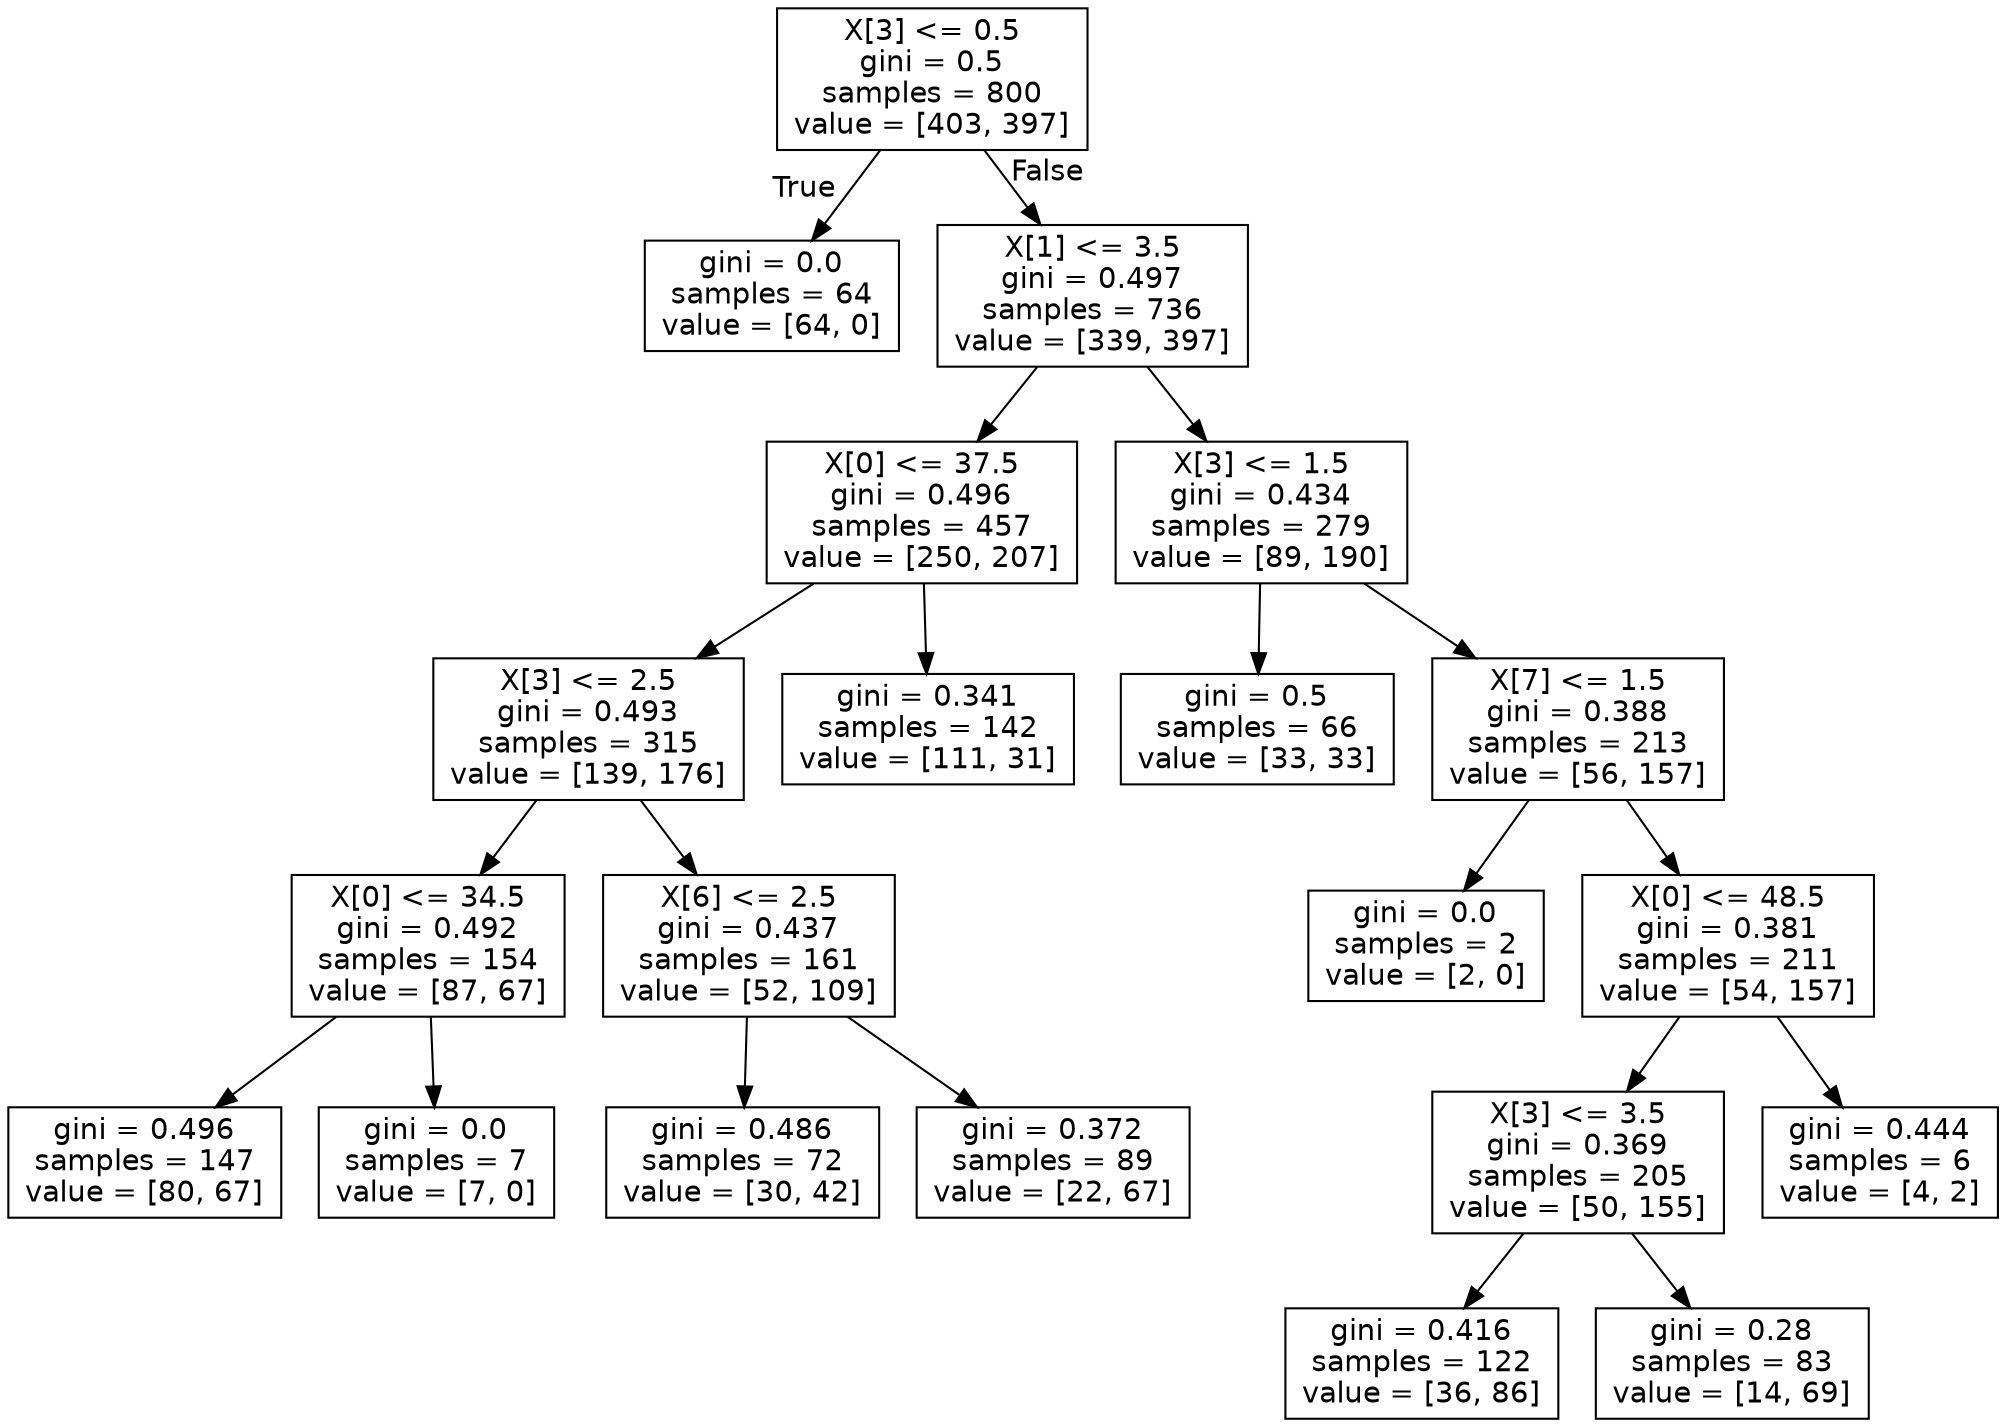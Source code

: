 digraph Tree {
node [shape=box, fontname="helvetica"] ;
edge [fontname="helvetica"] ;
0 [label="X[3] <= 0.5\ngini = 0.5\nsamples = 800\nvalue = [403, 397]"] ;
1 [label="gini = 0.0\nsamples = 64\nvalue = [64, 0]"] ;
0 -> 1 [labeldistance=2.5, labelangle=45, headlabel="True"] ;
2 [label="X[1] <= 3.5\ngini = 0.497\nsamples = 736\nvalue = [339, 397]"] ;
0 -> 2 [labeldistance=2.5, labelangle=-45, headlabel="False"] ;
3 [label="X[0] <= 37.5\ngini = 0.496\nsamples = 457\nvalue = [250, 207]"] ;
2 -> 3 ;
4 [label="X[3] <= 2.5\ngini = 0.493\nsamples = 315\nvalue = [139, 176]"] ;
3 -> 4 ;
5 [label="X[0] <= 34.5\ngini = 0.492\nsamples = 154\nvalue = [87, 67]"] ;
4 -> 5 ;
6 [label="gini = 0.496\nsamples = 147\nvalue = [80, 67]"] ;
5 -> 6 ;
7 [label="gini = 0.0\nsamples = 7\nvalue = [7, 0]"] ;
5 -> 7 ;
8 [label="X[6] <= 2.5\ngini = 0.437\nsamples = 161\nvalue = [52, 109]"] ;
4 -> 8 ;
9 [label="gini = 0.486\nsamples = 72\nvalue = [30, 42]"] ;
8 -> 9 ;
10 [label="gini = 0.372\nsamples = 89\nvalue = [22, 67]"] ;
8 -> 10 ;
11 [label="gini = 0.341\nsamples = 142\nvalue = [111, 31]"] ;
3 -> 11 ;
12 [label="X[3] <= 1.5\ngini = 0.434\nsamples = 279\nvalue = [89, 190]"] ;
2 -> 12 ;
13 [label="gini = 0.5\nsamples = 66\nvalue = [33, 33]"] ;
12 -> 13 ;
14 [label="X[7] <= 1.5\ngini = 0.388\nsamples = 213\nvalue = [56, 157]"] ;
12 -> 14 ;
15 [label="gini = 0.0\nsamples = 2\nvalue = [2, 0]"] ;
14 -> 15 ;
16 [label="X[0] <= 48.5\ngini = 0.381\nsamples = 211\nvalue = [54, 157]"] ;
14 -> 16 ;
17 [label="X[3] <= 3.5\ngini = 0.369\nsamples = 205\nvalue = [50, 155]"] ;
16 -> 17 ;
18 [label="gini = 0.416\nsamples = 122\nvalue = [36, 86]"] ;
17 -> 18 ;
19 [label="gini = 0.28\nsamples = 83\nvalue = [14, 69]"] ;
17 -> 19 ;
20 [label="gini = 0.444\nsamples = 6\nvalue = [4, 2]"] ;
16 -> 20 ;
}